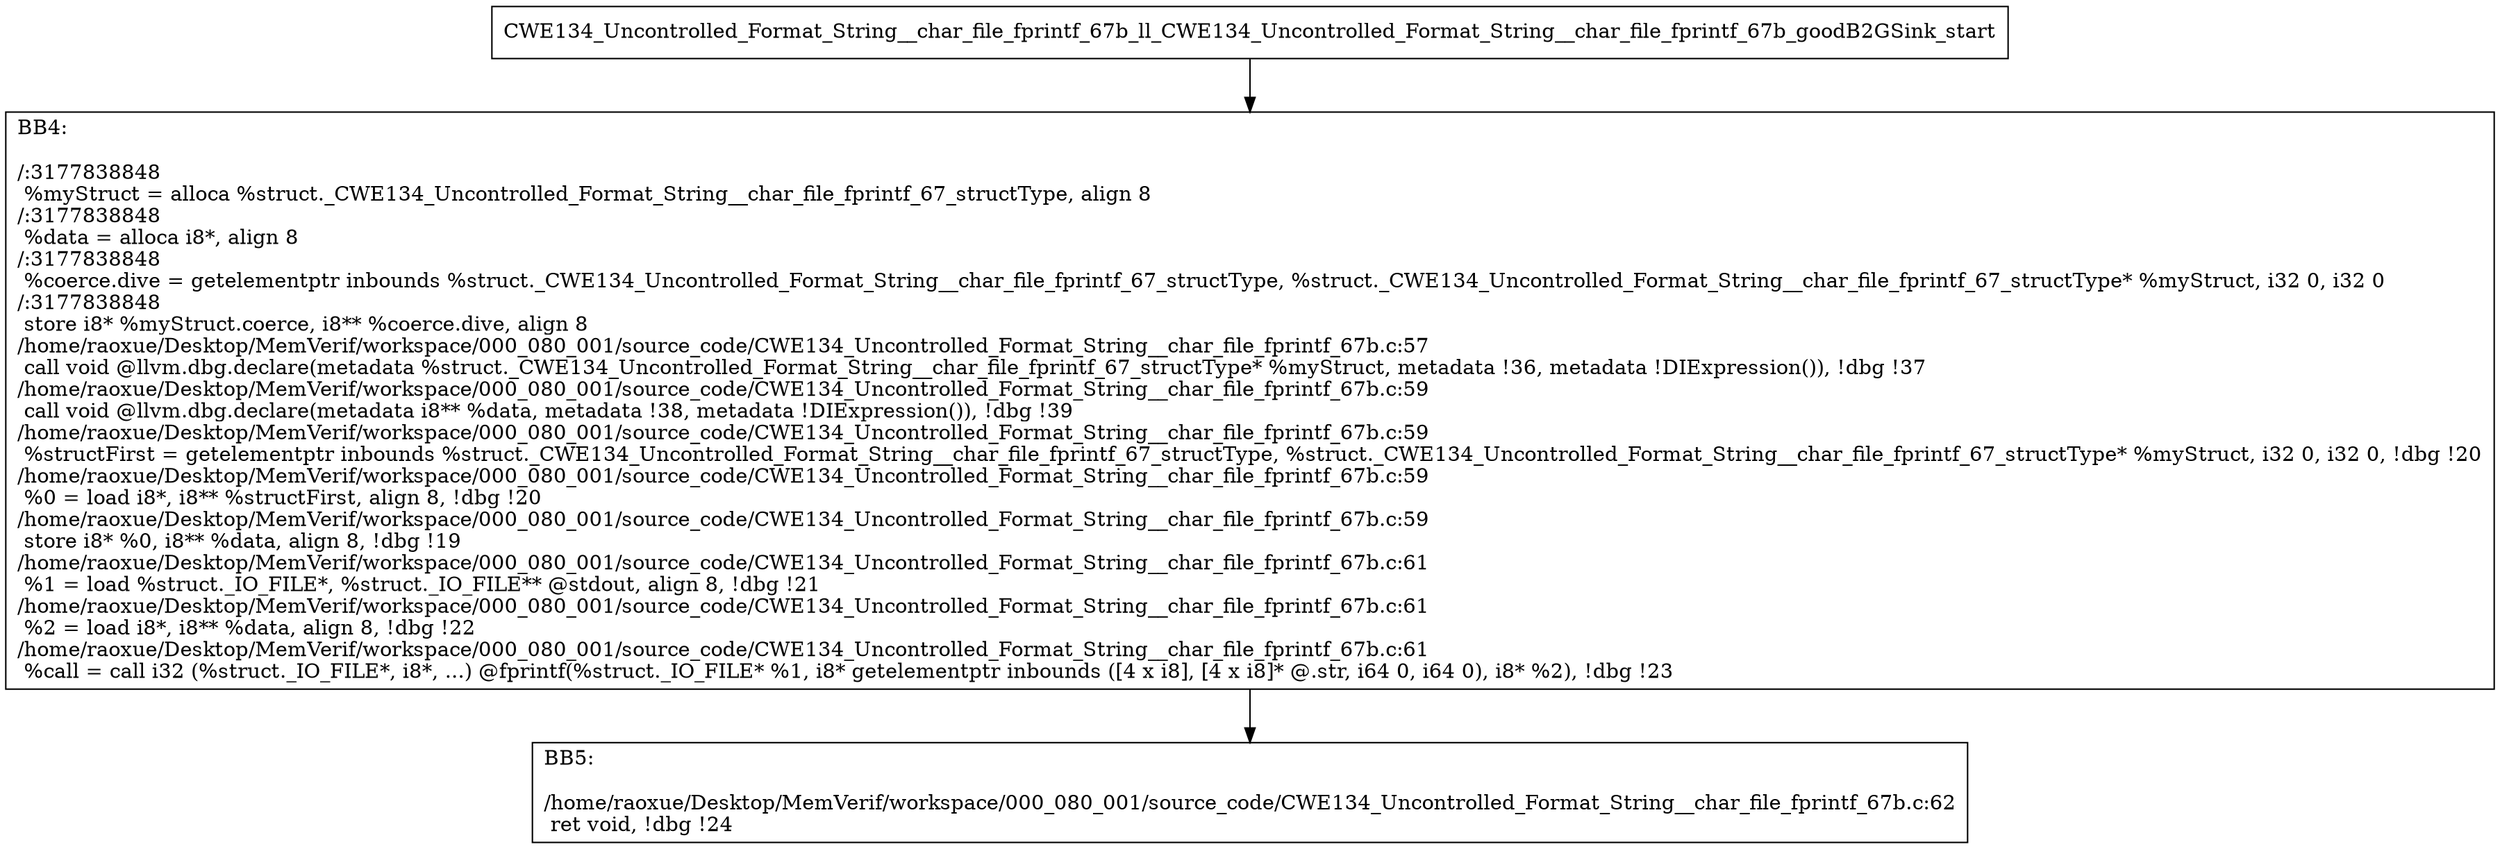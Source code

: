 digraph "CFG for'CWE134_Uncontrolled_Format_String__char_file_fprintf_67b_ll_CWE134_Uncontrolled_Format_String__char_file_fprintf_67b_goodB2GSink' function" {
	BBCWE134_Uncontrolled_Format_String__char_file_fprintf_67b_ll_CWE134_Uncontrolled_Format_String__char_file_fprintf_67b_goodB2GSink_start[shape=record,label="{CWE134_Uncontrolled_Format_String__char_file_fprintf_67b_ll_CWE134_Uncontrolled_Format_String__char_file_fprintf_67b_goodB2GSink_start}"];
	BBCWE134_Uncontrolled_Format_String__char_file_fprintf_67b_ll_CWE134_Uncontrolled_Format_String__char_file_fprintf_67b_goodB2GSink_start-> CWE134_Uncontrolled_Format_String__char_file_fprintf_67b_ll_CWE134_Uncontrolled_Format_String__char_file_fprintf_67b_goodB2GSinkBB4;
	CWE134_Uncontrolled_Format_String__char_file_fprintf_67b_ll_CWE134_Uncontrolled_Format_String__char_file_fprintf_67b_goodB2GSinkBB4 [shape=record, label="{BB4:\l\l/:3177838848\l
  %myStruct = alloca %struct._CWE134_Uncontrolled_Format_String__char_file_fprintf_67_structType, align 8\l
/:3177838848\l
  %data = alloca i8*, align 8\l
/:3177838848\l
  %coerce.dive = getelementptr inbounds %struct._CWE134_Uncontrolled_Format_String__char_file_fprintf_67_structType, %struct._CWE134_Uncontrolled_Format_String__char_file_fprintf_67_structType* %myStruct, i32 0, i32 0\l
/:3177838848\l
  store i8* %myStruct.coerce, i8** %coerce.dive, align 8\l
/home/raoxue/Desktop/MemVerif/workspace/000_080_001/source_code/CWE134_Uncontrolled_Format_String__char_file_fprintf_67b.c:57\l
  call void @llvm.dbg.declare(metadata %struct._CWE134_Uncontrolled_Format_String__char_file_fprintf_67_structType* %myStruct, metadata !36, metadata !DIExpression()), !dbg !37\l
/home/raoxue/Desktop/MemVerif/workspace/000_080_001/source_code/CWE134_Uncontrolled_Format_String__char_file_fprintf_67b.c:59\l
  call void @llvm.dbg.declare(metadata i8** %data, metadata !38, metadata !DIExpression()), !dbg !39\l
/home/raoxue/Desktop/MemVerif/workspace/000_080_001/source_code/CWE134_Uncontrolled_Format_String__char_file_fprintf_67b.c:59\l
  %structFirst = getelementptr inbounds %struct._CWE134_Uncontrolled_Format_String__char_file_fprintf_67_structType, %struct._CWE134_Uncontrolled_Format_String__char_file_fprintf_67_structType* %myStruct, i32 0, i32 0, !dbg !20\l
/home/raoxue/Desktop/MemVerif/workspace/000_080_001/source_code/CWE134_Uncontrolled_Format_String__char_file_fprintf_67b.c:59\l
  %0 = load i8*, i8** %structFirst, align 8, !dbg !20\l
/home/raoxue/Desktop/MemVerif/workspace/000_080_001/source_code/CWE134_Uncontrolled_Format_String__char_file_fprintf_67b.c:59\l
  store i8* %0, i8** %data, align 8, !dbg !19\l
/home/raoxue/Desktop/MemVerif/workspace/000_080_001/source_code/CWE134_Uncontrolled_Format_String__char_file_fprintf_67b.c:61\l
  %1 = load %struct._IO_FILE*, %struct._IO_FILE** @stdout, align 8, !dbg !21\l
/home/raoxue/Desktop/MemVerif/workspace/000_080_001/source_code/CWE134_Uncontrolled_Format_String__char_file_fprintf_67b.c:61\l
  %2 = load i8*, i8** %data, align 8, !dbg !22\l
/home/raoxue/Desktop/MemVerif/workspace/000_080_001/source_code/CWE134_Uncontrolled_Format_String__char_file_fprintf_67b.c:61\l
  %call = call i32 (%struct._IO_FILE*, i8*, ...) @fprintf(%struct._IO_FILE* %1, i8* getelementptr inbounds ([4 x i8], [4 x i8]* @.str, i64 0, i64 0), i8* %2), !dbg !23\l
}"];
	CWE134_Uncontrolled_Format_String__char_file_fprintf_67b_ll_CWE134_Uncontrolled_Format_String__char_file_fprintf_67b_goodB2GSinkBB4-> CWE134_Uncontrolled_Format_String__char_file_fprintf_67b_ll_CWE134_Uncontrolled_Format_String__char_file_fprintf_67b_goodB2GSinkBB5;
	CWE134_Uncontrolled_Format_String__char_file_fprintf_67b_ll_CWE134_Uncontrolled_Format_String__char_file_fprintf_67b_goodB2GSinkBB5 [shape=record, label="{BB5:\l\l/home/raoxue/Desktop/MemVerif/workspace/000_080_001/source_code/CWE134_Uncontrolled_Format_String__char_file_fprintf_67b.c:62\l
  ret void, !dbg !24\l
}"];
}
